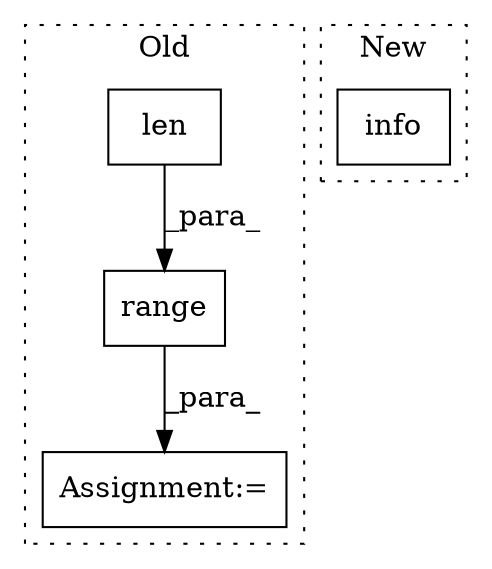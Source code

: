 digraph G {
subgraph cluster0 {
1 [label="range" a="32" s="9280,9305" l="6,1" shape="box"];
3 [label="len" a="32" s="9286,9304" l="4,1" shape="box"];
4 [label="Assignment:=" a="7" s="9273" l="42" shape="box"];
label = "Old";
style="dotted";
}
subgraph cluster1 {
2 [label="info" a="32" s="11641,11724" l="5,1" shape="box"];
label = "New";
style="dotted";
}
1 -> 4 [label="_para_"];
3 -> 1 [label="_para_"];
}